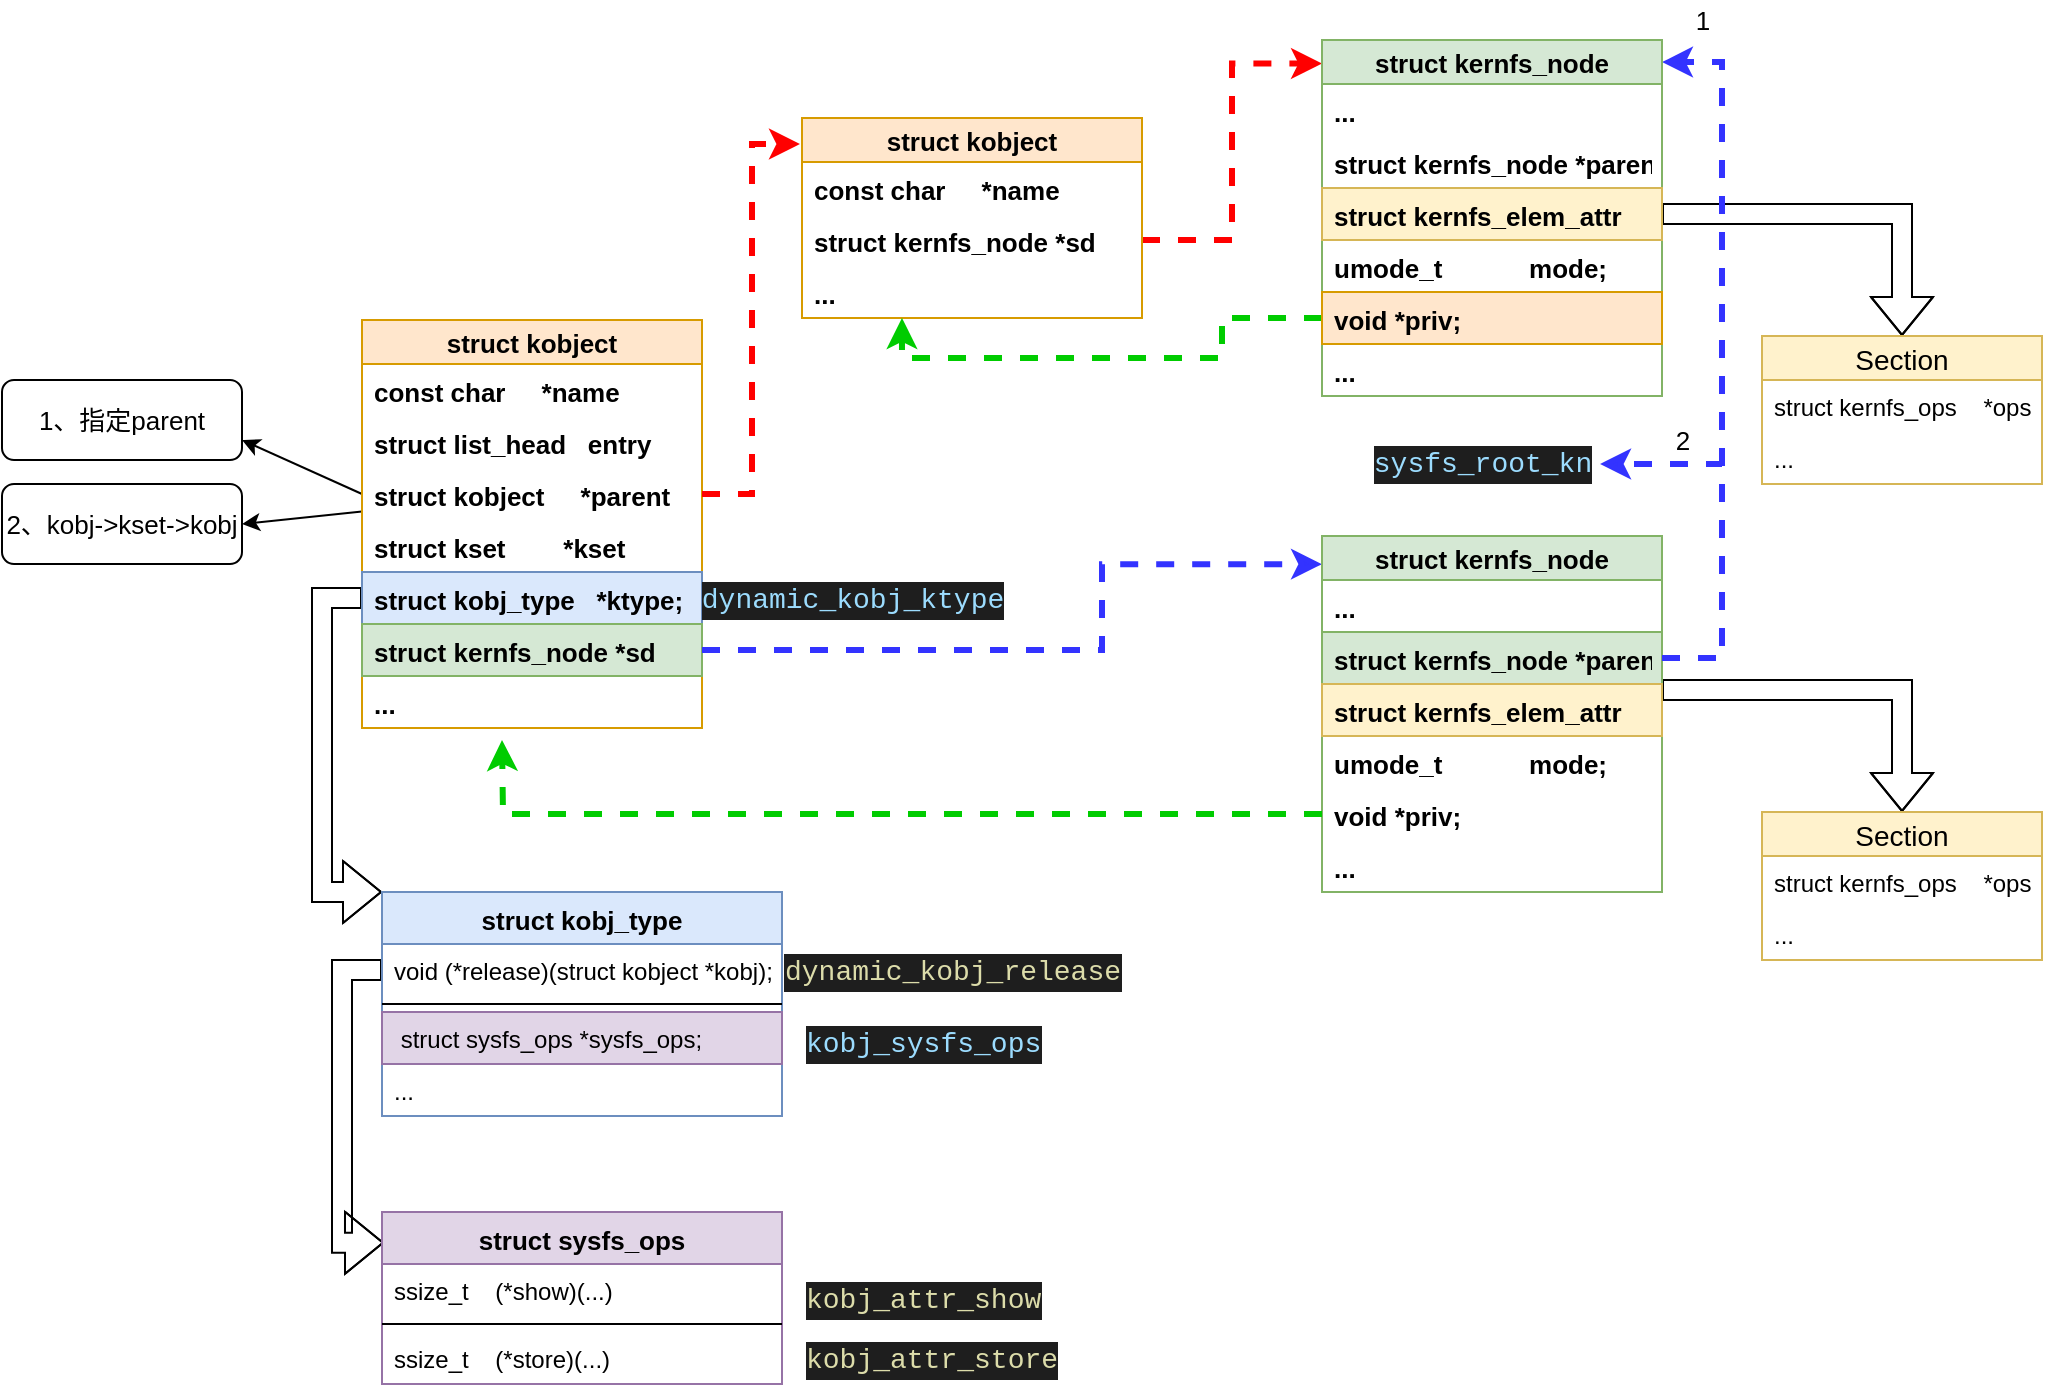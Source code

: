 <mxfile version="13.2.4" type="device"><diagram id="J2QsXxUiUCMQt3AgHFjX" name="第 1 页"><mxGraphModel dx="1284" dy="856" grid="1" gridSize="10" guides="1" tooltips="1" connect="1" arrows="1" fold="1" page="1" pageScale="1" pageWidth="2339" pageHeight="3300" math="0" shadow="0"><root><mxCell id="0"/><mxCell id="1" parent="0"/><mxCell id="MwZG4zZN-vBFIsASCPIn-26" style="rounded=0;orthogonalLoop=1;jettySize=auto;html=1;entryX=0.5;entryY=0;entryDx=0;entryDy=0;fontSize=13;fontColor=#000000;shape=flexArrow;edgeStyle=orthogonalEdgeStyle;" edge="1" parent="1" source="MwZG4zZN-vBFIsASCPIn-21" target="MwZG4zZN-vBFIsASCPIn-22"><mxGeometry relative="1" as="geometry"><Array as="points"><mxPoint x="1100" y="247"/></Array></mxGeometry></mxCell><mxCell id="MwZG4zZN-vBFIsASCPIn-45" style="edgeStyle=orthogonalEdgeStyle;shape=flexArrow;rounded=0;orthogonalLoop=1;jettySize=auto;html=1;fontSize=13;fontColor=#000000;entryX=0;entryY=0;entryDx=0;entryDy=0;" edge="1" parent="1" source="MwZG4zZN-vBFIsASCPIn-10" target="MwZG4zZN-vBFIsASCPIn-41"><mxGeometry relative="1" as="geometry"><Array as="points"><mxPoint x="310" y="439"/><mxPoint x="310" y="586"/></Array></mxGeometry></mxCell><mxCell id="MwZG4zZN-vBFIsASCPIn-46" value="&lt;div style=&quot;color: rgb(212 , 212 , 212) ; background-color: rgb(30 , 30 , 30) ; font-family: &amp;#34;consolas&amp;#34; , &amp;#34;courier new&amp;#34; , monospace ; font-size: 14px ; line-height: 19px&quot;&gt;&lt;span style=&quot;color: #dcdcaa&quot;&gt;dynamic_kobj_release&lt;/span&gt;&lt;/div&gt;" style="text;html=1;align=center;verticalAlign=middle;resizable=0;points=[];autosize=1;fontSize=13;fontColor=#000000;" vertex="1" parent="1"><mxGeometry x="540" y="616" width="170" height="20" as="geometry"/></mxCell><mxCell id="MwZG4zZN-vBFIsASCPIn-49" value="&lt;div style=&quot;color: rgb(212, 212, 212); background-color: rgb(30, 30, 30); font-family: consolas, &amp;quot;courier new&amp;quot;, monospace; font-weight: normal; font-size: 14px; line-height: 19px;&quot;&gt;&lt;div&gt;&lt;span style=&quot;color: #9cdcfe&quot;&gt;kobj_sysfs_ops&lt;/span&gt;&lt;/div&gt;&lt;/div&gt;" style="text;whiteSpace=wrap;html=1;fontSize=13;fontColor=#000000;" vertex="1" parent="1"><mxGeometry x="550" y="646" width="130" height="30" as="geometry"/></mxCell><mxCell id="MwZG4zZN-vBFIsASCPIn-55" style="edgeStyle=orthogonalEdgeStyle;shape=flexArrow;rounded=0;orthogonalLoop=1;jettySize=auto;html=1;entryX=0.005;entryY=0.179;entryDx=0;entryDy=0;entryPerimeter=0;fontSize=13;fontColor=#000000;" edge="1" parent="1" source="MwZG4zZN-vBFIsASCPIn-42" target="MwZG4zZN-vBFIsASCPIn-50"><mxGeometry relative="1" as="geometry"/></mxCell><mxCell id="MwZG4zZN-vBFIsASCPIn-56" value="&lt;div style=&quot;color: rgb(212, 212, 212); background-color: rgb(30, 30, 30); font-family: consolas, &amp;quot;courier new&amp;quot;, monospace; font-weight: normal; font-size: 14px; line-height: 19px;&quot;&gt;&lt;div&gt;&lt;span style=&quot;color: #dcdcaa&quot;&gt;kobj_attr_show&lt;/span&gt;&lt;/div&gt;&lt;/div&gt;" style="text;whiteSpace=wrap;html=1;fontSize=13;fontColor=#000000;" vertex="1" parent="1"><mxGeometry x="550" y="774" width="130" height="30" as="geometry"/></mxCell><mxCell id="MwZG4zZN-vBFIsASCPIn-59" value="&lt;div style=&quot;color: rgb(212, 212, 212); background-color: rgb(30, 30, 30); font-family: consolas, &amp;quot;courier new&amp;quot;, monospace; font-weight: normal; font-size: 14px; line-height: 19px;&quot;&gt;&lt;div&gt;&lt;span style=&quot;color: #dcdcaa&quot;&gt;kobj_attr_store&lt;/span&gt;&lt;/div&gt;&lt;/div&gt;" style="text;whiteSpace=wrap;html=1;fontSize=13;fontColor=#000000;" vertex="1" parent="1"><mxGeometry x="550" y="804" width="140" height="30" as="geometry"/></mxCell><mxCell id="MwZG4zZN-vBFIsASCPIn-61" value="1、指定parent" style="rounded=1;whiteSpace=wrap;html=1;fontSize=13;fontColor=#000000;" vertex="1" parent="1"><mxGeometry x="150" y="330" width="120" height="40" as="geometry"/></mxCell><mxCell id="MwZG4zZN-vBFIsASCPIn-62" value="2、kobj-&amp;gt;kset-&amp;gt;kobj" style="rounded=1;whiteSpace=wrap;html=1;fontSize=13;fontColor=#000000;" vertex="1" parent="1"><mxGeometry x="150" y="382" width="120" height="40" as="geometry"/></mxCell><mxCell id="MwZG4zZN-vBFIsASCPIn-63" style="rounded=0;orthogonalLoop=1;jettySize=auto;html=1;entryX=1;entryY=0.75;entryDx=0;entryDy=0;fontSize=13;fontColor=#000000;exitX=0;exitY=0.5;exitDx=0;exitDy=0;" edge="1" parent="1" source="MwZG4zZN-vBFIsASCPIn-8" target="MwZG4zZN-vBFIsASCPIn-61"><mxGeometry relative="1" as="geometry"/></mxCell><mxCell id="MwZG4zZN-vBFIsASCPIn-64" style="edgeStyle=none;rounded=0;orthogonalLoop=1;jettySize=auto;html=1;entryX=1;entryY=0.5;entryDx=0;entryDy=0;fontSize=13;fontColor=#000000;" edge="1" parent="1" source="MwZG4zZN-vBFIsASCPIn-8" target="MwZG4zZN-vBFIsASCPIn-62"><mxGeometry relative="1" as="geometry"/></mxCell><mxCell id="MwZG4zZN-vBFIsASCPIn-5" value="struct kobject" style="swimlane;fontStyle=1;childLayout=stackLayout;horizontal=1;startSize=22;horizontalStack=0;resizeParent=1;resizeParentMax=0;resizeLast=0;collapsible=1;marginBottom=0;align=center;fontSize=13;fillColor=#ffe6cc;strokeColor=#d79b00;" vertex="1" parent="1"><mxGeometry x="330" y="300" width="170" height="204" as="geometry"/></mxCell><mxCell id="MwZG4zZN-vBFIsASCPIn-6" value="const char     *name" style="text;strokeColor=none;fillColor=none;spacingLeft=4;spacingRight=4;overflow=hidden;rotatable=0;points=[[0,0.5],[1,0.5]];portConstraint=eastwest;fontSize=13;fontStyle=1" vertex="1" parent="MwZG4zZN-vBFIsASCPIn-5"><mxGeometry y="22" width="170" height="26" as="geometry"/></mxCell><mxCell id="MwZG4zZN-vBFIsASCPIn-7" value="struct list_head   entry" style="text;strokeColor=none;fillColor=none;spacingLeft=4;spacingRight=4;overflow=hidden;rotatable=0;points=[[0,0.5],[1,0.5]];portConstraint=eastwest;fontSize=13;fontStyle=1" vertex="1" parent="MwZG4zZN-vBFIsASCPIn-5"><mxGeometry y="48" width="170" height="26" as="geometry"/></mxCell><mxCell id="MwZG4zZN-vBFIsASCPIn-8" value="struct kobject     *parent" style="text;strokeColor=none;fillColor=none;spacingLeft=4;spacingRight=4;overflow=hidden;rotatable=0;points=[[0,0.5],[1,0.5]];portConstraint=eastwest;fontSize=13;fontStyle=1" vertex="1" parent="MwZG4zZN-vBFIsASCPIn-5"><mxGeometry y="74" width="170" height="26" as="geometry"/></mxCell><mxCell id="MwZG4zZN-vBFIsASCPIn-9" value="struct kset        *kset" style="text;strokeColor=none;fillColor=none;spacingLeft=4;spacingRight=4;overflow=hidden;rotatable=0;points=[[0,0.5],[1,0.5]];portConstraint=eastwest;fontSize=13;fontStyle=1" vertex="1" parent="MwZG4zZN-vBFIsASCPIn-5"><mxGeometry y="100" width="170" height="26" as="geometry"/></mxCell><mxCell id="MwZG4zZN-vBFIsASCPIn-10" value="struct kobj_type   *ktype;" style="text;strokeColor=#6c8ebf;fillColor=#dae8fc;spacingLeft=4;spacingRight=4;overflow=hidden;rotatable=0;points=[[0,0.5],[1,0.5]];portConstraint=eastwest;fontSize=13;fontStyle=1" vertex="1" parent="MwZG4zZN-vBFIsASCPIn-5"><mxGeometry y="126" width="170" height="26" as="geometry"/></mxCell><mxCell id="MwZG4zZN-vBFIsASCPIn-11" value="struct kernfs_node *sd" style="text;strokeColor=#82b366;fillColor=#d5e8d4;spacingLeft=4;spacingRight=4;overflow=hidden;rotatable=0;points=[[0,0.5],[1,0.5]];portConstraint=eastwest;fontSize=13;fontStyle=1" vertex="1" parent="MwZG4zZN-vBFIsASCPIn-5"><mxGeometry y="152" width="170" height="26" as="geometry"/></mxCell><mxCell id="MwZG4zZN-vBFIsASCPIn-12" value="..." style="text;strokeColor=none;fillColor=none;spacingLeft=4;spacingRight=4;overflow=hidden;rotatable=0;points=[[0,0.5],[1,0.5]];portConstraint=eastwest;fontSize=13;fontStyle=1" vertex="1" parent="MwZG4zZN-vBFIsASCPIn-5"><mxGeometry y="178" width="170" height="26" as="geometry"/></mxCell><mxCell id="MwZG4zZN-vBFIsASCPIn-22" value="Section" style="swimlane;fontStyle=0;childLayout=stackLayout;horizontal=1;startSize=22;horizontalStack=0;resizeParent=1;resizeParentMax=0;resizeLast=0;collapsible=1;marginBottom=0;align=center;fontSize=14;fillColor=#fff2cc;strokeColor=#d6b656;" vertex="1" parent="1"><mxGeometry x="1030" y="308" width="140" height="74" as="geometry"/></mxCell><mxCell id="MwZG4zZN-vBFIsASCPIn-23" value="struct kernfs_ops    *ops" style="text;strokeColor=none;fillColor=none;spacingLeft=4;spacingRight=4;overflow=hidden;rotatable=0;points=[[0,0.5],[1,0.5]];portConstraint=eastwest;fontSize=12;" vertex="1" parent="MwZG4zZN-vBFIsASCPIn-22"><mxGeometry y="22" width="140" height="26" as="geometry"/></mxCell><mxCell id="MwZG4zZN-vBFIsASCPIn-24" value="..." style="text;strokeColor=none;fillColor=none;spacingLeft=4;spacingRight=4;overflow=hidden;rotatable=0;points=[[0,0.5],[1,0.5]];portConstraint=eastwest;fontSize=12;" vertex="1" parent="MwZG4zZN-vBFIsASCPIn-22"><mxGeometry y="48" width="140" height="26" as="geometry"/></mxCell><mxCell id="MwZG4zZN-vBFIsASCPIn-78" style="edgeStyle=orthogonalEdgeStyle;rounded=0;orthogonalLoop=1;jettySize=auto;html=1;entryX=-0.006;entryY=0.13;entryDx=0;entryDy=0;entryPerimeter=0;dashed=1;strokeColor=#FF0000;strokeWidth=3;fontSize=13;fontColor=#000000;" edge="1" parent="1" source="MwZG4zZN-vBFIsASCPIn-8" target="MwZG4zZN-vBFIsASCPIn-70"><mxGeometry relative="1" as="geometry"/></mxCell><mxCell id="MwZG4zZN-vBFIsASCPIn-79" style="edgeStyle=orthogonalEdgeStyle;rounded=0;orthogonalLoop=1;jettySize=auto;html=1;entryX=0;entryY=0.066;entryDx=0;entryDy=0;entryPerimeter=0;dashed=1;strokeColor=#FF0000;strokeWidth=3;fontSize=13;fontColor=#000000;" edge="1" parent="1" source="MwZG4zZN-vBFIsASCPIn-76" target="MwZG4zZN-vBFIsASCPIn-13"><mxGeometry relative="1" as="geometry"/></mxCell><mxCell id="MwZG4zZN-vBFIsASCPIn-80" style="rounded=0;orthogonalLoop=1;jettySize=auto;html=1;entryX=0.5;entryY=0;entryDx=0;entryDy=0;fontSize=13;fontColor=#000000;shape=flexArrow;edgeStyle=orthogonalEdgeStyle;" edge="1" parent="1" source="MwZG4zZN-vBFIsASCPIn-84" target="MwZG4zZN-vBFIsASCPIn-87"><mxGeometry relative="1" as="geometry"><Array as="points"><mxPoint x="1100" y="485"/></Array></mxGeometry></mxCell><mxCell id="MwZG4zZN-vBFIsASCPIn-87" value="Section" style="swimlane;fontStyle=0;childLayout=stackLayout;horizontal=1;startSize=22;horizontalStack=0;resizeParent=1;resizeParentMax=0;resizeLast=0;collapsible=1;marginBottom=0;align=center;fontSize=14;fillColor=#fff2cc;strokeColor=#d6b656;" vertex="1" parent="1"><mxGeometry x="1030" y="546" width="140" height="74" as="geometry"/></mxCell><mxCell id="MwZG4zZN-vBFIsASCPIn-88" value="struct kernfs_ops    *ops" style="text;strokeColor=none;fillColor=none;spacingLeft=4;spacingRight=4;overflow=hidden;rotatable=0;points=[[0,0.5],[1,0.5]];portConstraint=eastwest;fontSize=12;" vertex="1" parent="MwZG4zZN-vBFIsASCPIn-87"><mxGeometry y="22" width="140" height="26" as="geometry"/></mxCell><mxCell id="MwZG4zZN-vBFIsASCPIn-89" value="..." style="text;strokeColor=none;fillColor=none;spacingLeft=4;spacingRight=4;overflow=hidden;rotatable=0;points=[[0,0.5],[1,0.5]];portConstraint=eastwest;fontSize=12;" vertex="1" parent="MwZG4zZN-vBFIsASCPIn-87"><mxGeometry y="48" width="140" height="26" as="geometry"/></mxCell><mxCell id="MwZG4zZN-vBFIsASCPIn-90" style="edgeStyle=orthogonalEdgeStyle;rounded=0;orthogonalLoop=1;jettySize=auto;html=1;entryX=0;entryY=0.079;entryDx=0;entryDy=0;entryPerimeter=0;dashed=1;strokeColor=#3333FF;strokeWidth=3;fontSize=13;fontColor=#000000;" edge="1" parent="1" source="MwZG4zZN-vBFIsASCPIn-11" target="MwZG4zZN-vBFIsASCPIn-81"><mxGeometry relative="1" as="geometry"><Array as="points"><mxPoint x="700" y="465"/><mxPoint x="700" y="422"/></Array></mxGeometry></mxCell><mxCell id="MwZG4zZN-vBFIsASCPIn-81" value="struct kernfs_node" style="swimlane;fontStyle=1;childLayout=stackLayout;horizontal=1;startSize=22;horizontalStack=0;resizeParent=1;resizeParentMax=0;resizeLast=0;collapsible=1;marginBottom=0;align=center;fontSize=13;fillColor=#d5e8d4;strokeColor=#82b366;" vertex="1" parent="1"><mxGeometry x="810" y="408" width="170" height="178" as="geometry"/></mxCell><mxCell id="MwZG4zZN-vBFIsASCPIn-82" value="..." style="text;strokeColor=none;fillColor=none;spacingLeft=4;spacingRight=4;overflow=hidden;rotatable=0;points=[[0,0.5],[1,0.5]];portConstraint=eastwest;fontSize=13;fontStyle=1" vertex="1" parent="MwZG4zZN-vBFIsASCPIn-81"><mxGeometry y="22" width="170" height="26" as="geometry"/></mxCell><mxCell id="MwZG4zZN-vBFIsASCPIn-83" value="struct kernfs_node *parent;" style="text;strokeColor=#82b366;fillColor=#d5e8d4;spacingLeft=4;spacingRight=4;overflow=hidden;rotatable=0;points=[[0,0.5],[1,0.5]];portConstraint=eastwest;fontSize=13;fontStyle=1" vertex="1" parent="MwZG4zZN-vBFIsASCPIn-81"><mxGeometry y="48" width="170" height="26" as="geometry"/></mxCell><mxCell id="MwZG4zZN-vBFIsASCPIn-84" value="struct kernfs_elem_attr       attr;" style="text;strokeColor=#d6b656;fillColor=#fff2cc;spacingLeft=4;spacingRight=4;overflow=hidden;rotatable=0;points=[[0,0.5],[1,0.5]];portConstraint=eastwest;fontSize=13;fontStyle=1" vertex="1" parent="MwZG4zZN-vBFIsASCPIn-81"><mxGeometry y="74" width="170" height="26" as="geometry"/></mxCell><mxCell id="MwZG4zZN-vBFIsASCPIn-85" value="umode_t            mode;" style="text;strokeColor=none;fillColor=none;spacingLeft=4;spacingRight=4;overflow=hidden;rotatable=0;points=[[0,0.5],[1,0.5]];portConstraint=eastwest;fontSize=13;fontStyle=1" vertex="1" parent="MwZG4zZN-vBFIsASCPIn-81"><mxGeometry y="100" width="170" height="26" as="geometry"/></mxCell><mxCell id="MwZG4zZN-vBFIsASCPIn-93" value="void&#9;&#9;&#9;*priv;" style="text;strokeColor=none;fillColor=none;spacingLeft=4;spacingRight=4;overflow=hidden;rotatable=0;points=[[0,0.5],[1,0.5]];portConstraint=eastwest;fontSize=13;fontStyle=1" vertex="1" parent="MwZG4zZN-vBFIsASCPIn-81"><mxGeometry y="126" width="170" height="26" as="geometry"/></mxCell><mxCell id="MwZG4zZN-vBFIsASCPIn-86" value="..." style="text;strokeColor=none;fillColor=none;spacingLeft=4;spacingRight=4;overflow=hidden;rotatable=0;points=[[0,0.5],[1,0.5]];portConstraint=eastwest;fontSize=13;fontStyle=1" vertex="1" parent="MwZG4zZN-vBFIsASCPIn-81"><mxGeometry y="152" width="170" height="26" as="geometry"/></mxCell><mxCell id="MwZG4zZN-vBFIsASCPIn-94" style="edgeStyle=orthogonalEdgeStyle;rounded=0;orthogonalLoop=1;jettySize=auto;html=1;dashed=1;strokeColor=#00CC00;strokeWidth=3;fontSize=13;fontColor=#000000;" edge="1" parent="1" source="MwZG4zZN-vBFIsASCPIn-93"><mxGeometry relative="1" as="geometry"><mxPoint x="400" y="510" as="targetPoint"/></mxGeometry></mxCell><mxCell id="MwZG4zZN-vBFIsASCPIn-41" value="struct kobj_type" style="swimlane;fontStyle=1;align=center;verticalAlign=top;childLayout=stackLayout;horizontal=1;startSize=26;horizontalStack=0;resizeParent=1;resizeParentMax=0;resizeLast=0;collapsible=1;marginBottom=0;fontSize=13;fillColor=#dae8fc;strokeColor=#6c8ebf;" vertex="1" parent="1"><mxGeometry x="340" y="586" width="200" height="112" as="geometry"/></mxCell><mxCell id="MwZG4zZN-vBFIsASCPIn-42" value="void (*release)(struct kobject *kobj);" style="text;strokeColor=none;fillColor=none;align=left;verticalAlign=top;spacingLeft=4;spacingRight=4;overflow=hidden;rotatable=0;points=[[0,0.5],[1,0.5]];portConstraint=eastwest;" vertex="1" parent="MwZG4zZN-vBFIsASCPIn-41"><mxGeometry y="26" width="200" height="26" as="geometry"/></mxCell><mxCell id="MwZG4zZN-vBFIsASCPIn-43" value="" style="line;strokeWidth=1;fillColor=none;align=left;verticalAlign=middle;spacingTop=-1;spacingLeft=3;spacingRight=3;rotatable=0;labelPosition=right;points=[];portConstraint=eastwest;" vertex="1" parent="MwZG4zZN-vBFIsASCPIn-41"><mxGeometry y="52" width="200" height="8" as="geometry"/></mxCell><mxCell id="MwZG4zZN-vBFIsASCPIn-44" value=" struct sysfs_ops *sysfs_ops;" style="text;strokeColor=#9673a6;fillColor=#e1d5e7;align=left;verticalAlign=top;spacingLeft=4;spacingRight=4;overflow=hidden;rotatable=0;points=[[0,0.5],[1,0.5]];portConstraint=eastwest;" vertex="1" parent="MwZG4zZN-vBFIsASCPIn-41"><mxGeometry y="60" width="200" height="26" as="geometry"/></mxCell><mxCell id="MwZG4zZN-vBFIsASCPIn-48" value="..." style="text;strokeColor=none;fillColor=none;align=left;verticalAlign=top;spacingLeft=4;spacingRight=4;overflow=hidden;rotatable=0;points=[[0,0.5],[1,0.5]];portConstraint=eastwest;" vertex="1" parent="MwZG4zZN-vBFIsASCPIn-41"><mxGeometry y="86" width="200" height="26" as="geometry"/></mxCell><mxCell id="MwZG4zZN-vBFIsASCPIn-50" value=" struct sysfs_ops " style="swimlane;fontStyle=1;align=center;verticalAlign=top;childLayout=stackLayout;horizontal=1;startSize=26;horizontalStack=0;resizeParent=1;resizeParentMax=0;resizeLast=0;collapsible=1;marginBottom=0;fontSize=13;fillColor=#e1d5e7;strokeColor=#9673a6;" vertex="1" parent="1"><mxGeometry x="340" y="746" width="200" height="86" as="geometry"/></mxCell><mxCell id="MwZG4zZN-vBFIsASCPIn-51" value="ssize_t    (*show)(...)" style="text;strokeColor=none;fillColor=none;align=left;verticalAlign=top;spacingLeft=4;spacingRight=4;overflow=hidden;rotatable=0;points=[[0,0.5],[1,0.5]];portConstraint=eastwest;" vertex="1" parent="MwZG4zZN-vBFIsASCPIn-50"><mxGeometry y="26" width="200" height="26" as="geometry"/></mxCell><mxCell id="MwZG4zZN-vBFIsASCPIn-52" value="" style="line;strokeWidth=1;fillColor=none;align=left;verticalAlign=middle;spacingTop=-1;spacingLeft=3;spacingRight=3;rotatable=0;labelPosition=right;points=[];portConstraint=eastwest;" vertex="1" parent="MwZG4zZN-vBFIsASCPIn-50"><mxGeometry y="52" width="200" height="8" as="geometry"/></mxCell><mxCell id="MwZG4zZN-vBFIsASCPIn-53" value="ssize_t    (*store)(...)" style="text;strokeColor=none;fillColor=none;align=left;verticalAlign=top;spacingLeft=4;spacingRight=4;overflow=hidden;rotatable=0;points=[[0,0.5],[1,0.5]];portConstraint=eastwest;" vertex="1" parent="MwZG4zZN-vBFIsASCPIn-50"><mxGeometry y="60" width="200" height="26" as="geometry"/></mxCell><mxCell id="MwZG4zZN-vBFIsASCPIn-70" value="struct kobject" style="swimlane;fontStyle=1;childLayout=stackLayout;horizontal=1;startSize=22;horizontalStack=0;resizeParent=1;resizeParentMax=0;resizeLast=0;collapsible=1;marginBottom=0;align=center;fontSize=13;fillColor=#ffe6cc;strokeColor=#d79b00;" vertex="1" parent="1"><mxGeometry x="550" y="199" width="170" height="100" as="geometry"/></mxCell><mxCell id="MwZG4zZN-vBFIsASCPIn-71" value="const char     *name" style="text;strokeColor=none;fillColor=none;spacingLeft=4;spacingRight=4;overflow=hidden;rotatable=0;points=[[0,0.5],[1,0.5]];portConstraint=eastwest;fontSize=13;fontStyle=1" vertex="1" parent="MwZG4zZN-vBFIsASCPIn-70"><mxGeometry y="22" width="170" height="26" as="geometry"/></mxCell><mxCell id="MwZG4zZN-vBFIsASCPIn-76" value="struct kernfs_node *sd" style="text;strokeColor=none;fillColor=none;spacingLeft=4;spacingRight=4;overflow=hidden;rotatable=0;points=[[0,0.5],[1,0.5]];portConstraint=eastwest;fontSize=13;fontStyle=1" vertex="1" parent="MwZG4zZN-vBFIsASCPIn-70"><mxGeometry y="48" width="170" height="26" as="geometry"/></mxCell><mxCell id="MwZG4zZN-vBFIsASCPIn-77" value="..." style="text;strokeColor=none;fillColor=none;spacingLeft=4;spacingRight=4;overflow=hidden;rotatable=0;points=[[0,0.5],[1,0.5]];portConstraint=eastwest;fontSize=13;fontStyle=1" vertex="1" parent="MwZG4zZN-vBFIsASCPIn-70"><mxGeometry y="74" width="170" height="26" as="geometry"/></mxCell><mxCell id="MwZG4zZN-vBFIsASCPIn-95" style="edgeStyle=orthogonalEdgeStyle;rounded=0;orthogonalLoop=1;jettySize=auto;html=1;entryX=0.294;entryY=1;entryDx=0;entryDy=0;entryPerimeter=0;dashed=1;strokeColor=#00CC00;strokeWidth=3;fontSize=13;fontColor=#000000;" edge="1" parent="1" source="MwZG4zZN-vBFIsASCPIn-92" target="MwZG4zZN-vBFIsASCPIn-77"><mxGeometry relative="1" as="geometry"><Array as="points"><mxPoint x="760" y="299"/><mxPoint x="760" y="319"/><mxPoint x="600" y="319"/></Array></mxGeometry></mxCell><mxCell id="MwZG4zZN-vBFIsASCPIn-96" style="edgeStyle=orthogonalEdgeStyle;rounded=0;orthogonalLoop=1;jettySize=auto;html=1;entryX=1;entryY=0.062;entryDx=0;entryDy=0;entryPerimeter=0;dashed=1;strokeColor=#3333FF;strokeWidth=3;fontSize=13;fontColor=#000000;" edge="1" parent="1" source="MwZG4zZN-vBFIsASCPIn-83" target="MwZG4zZN-vBFIsASCPIn-13"><mxGeometry relative="1" as="geometry"><Array as="points"><mxPoint x="1010" y="469"/><mxPoint x="1010" y="171"/></Array></mxGeometry></mxCell><mxCell id="MwZG4zZN-vBFIsASCPIn-13" value="struct kernfs_node" style="swimlane;fontStyle=1;childLayout=stackLayout;horizontal=1;startSize=22;horizontalStack=0;resizeParent=1;resizeParentMax=0;resizeLast=0;collapsible=1;marginBottom=0;align=center;fontSize=13;fillColor=#d5e8d4;strokeColor=#82b366;" vertex="1" parent="1"><mxGeometry x="810" y="160" width="170" height="178" as="geometry"/></mxCell><mxCell id="MwZG4zZN-vBFIsASCPIn-14" value="..." style="text;strokeColor=none;fillColor=none;spacingLeft=4;spacingRight=4;overflow=hidden;rotatable=0;points=[[0,0.5],[1,0.5]];portConstraint=eastwest;fontSize=13;fontStyle=1" vertex="1" parent="MwZG4zZN-vBFIsASCPIn-13"><mxGeometry y="22" width="170" height="26" as="geometry"/></mxCell><mxCell id="MwZG4zZN-vBFIsASCPIn-15" value="struct kernfs_node *parent;" style="text;strokeColor=none;fillColor=none;spacingLeft=4;spacingRight=4;overflow=hidden;rotatable=0;points=[[0,0.5],[1,0.5]];portConstraint=eastwest;fontSize=13;fontStyle=1" vertex="1" parent="MwZG4zZN-vBFIsASCPIn-13"><mxGeometry y="48" width="170" height="26" as="geometry"/></mxCell><mxCell id="MwZG4zZN-vBFIsASCPIn-21" value="struct kernfs_elem_attr       attr;" style="text;strokeColor=#d6b656;fillColor=#fff2cc;spacingLeft=4;spacingRight=4;overflow=hidden;rotatable=0;points=[[0,0.5],[1,0.5]];portConstraint=eastwest;fontSize=13;fontStyle=1" vertex="1" parent="MwZG4zZN-vBFIsASCPIn-13"><mxGeometry y="74" width="170" height="26" as="geometry"/></mxCell><mxCell id="MwZG4zZN-vBFIsASCPIn-16" value="umode_t            mode;" style="text;strokeColor=none;fillColor=none;spacingLeft=4;spacingRight=4;overflow=hidden;rotatable=0;points=[[0,0.5],[1,0.5]];portConstraint=eastwest;fontSize=13;fontStyle=1" vertex="1" parent="MwZG4zZN-vBFIsASCPIn-13"><mxGeometry y="100" width="170" height="26" as="geometry"/></mxCell><mxCell id="MwZG4zZN-vBFIsASCPIn-92" value="void&#9;&#9;&#9;*priv;" style="text;strokeColor=#d79b00;fillColor=#ffe6cc;spacingLeft=4;spacingRight=4;overflow=hidden;rotatable=0;points=[[0,0.5],[1,0.5]];portConstraint=eastwest;fontSize=13;fontStyle=1" vertex="1" parent="MwZG4zZN-vBFIsASCPIn-13"><mxGeometry y="126" width="170" height="26" as="geometry"/></mxCell><mxCell id="MwZG4zZN-vBFIsASCPIn-20" value="..." style="text;strokeColor=none;fillColor=none;spacingLeft=4;spacingRight=4;overflow=hidden;rotatable=0;points=[[0,0.5],[1,0.5]];portConstraint=eastwest;fontSize=13;fontStyle=1" vertex="1" parent="MwZG4zZN-vBFIsASCPIn-13"><mxGeometry y="152" width="170" height="26" as="geometry"/></mxCell><mxCell id="MwZG4zZN-vBFIsASCPIn-97" value="&lt;div style=&quot;color: rgb(212 , 212 , 212) ; background-color: rgb(30 , 30 , 30) ; font-family: &amp;#34;consolas&amp;#34; , &amp;#34;courier new&amp;#34; , monospace ; font-size: 14px ; line-height: 19px&quot;&gt;&lt;span style=&quot;color: #9cdcfe&quot;&gt;sysfs_root_kn&lt;/span&gt;&lt;/div&gt;" style="text;html=1;align=center;verticalAlign=middle;resizable=0;points=[];autosize=1;fontSize=13;fontColor=#000000;" vertex="1" parent="1"><mxGeometry x="830" y="362" width="120" height="20" as="geometry"/></mxCell><mxCell id="MwZG4zZN-vBFIsASCPIn-98" style="edgeStyle=orthogonalEdgeStyle;rounded=0;orthogonalLoop=1;jettySize=auto;html=1;entryX=0.992;entryY=0.5;entryDx=0;entryDy=0;entryPerimeter=0;dashed=1;strokeColor=#3333FF;strokeWidth=3;fontSize=13;fontColor=#000000;" edge="1" parent="1" source="MwZG4zZN-vBFIsASCPIn-83" target="MwZG4zZN-vBFIsASCPIn-97"><mxGeometry relative="1" as="geometry"><Array as="points"><mxPoint x="1010" y="469"/><mxPoint x="1010" y="372"/></Array></mxGeometry></mxCell><mxCell id="MwZG4zZN-vBFIsASCPIn-99" value="2" style="text;html=1;align=center;verticalAlign=middle;resizable=0;points=[];autosize=1;fontSize=13;fontColor=#000000;" vertex="1" parent="1"><mxGeometry x="980" y="350" width="20" height="20" as="geometry"/></mxCell><mxCell id="MwZG4zZN-vBFIsASCPIn-100" value="1" style="text;html=1;align=center;verticalAlign=middle;resizable=0;points=[];autosize=1;fontSize=13;fontColor=#000000;" vertex="1" parent="1"><mxGeometry x="990" y="140" width="20" height="20" as="geometry"/></mxCell><mxCell id="MwZG4zZN-vBFIsASCPIn-101" value="&lt;div style=&quot;color: rgb(212 , 212 , 212) ; background-color: rgb(30 , 30 , 30) ; font-family: &amp;#34;consolas&amp;#34; , &amp;#34;courier new&amp;#34; , monospace ; font-size: 14px ; line-height: 19px&quot;&gt;&lt;span style=&quot;color: #9cdcfe&quot;&gt;dynamic_kobj_ktype&lt;/span&gt;&lt;/div&gt;" style="text;html=1;align=center;verticalAlign=middle;resizable=0;points=[];autosize=1;fontSize=13;fontColor=#000000;" vertex="1" parent="1"><mxGeometry x="500" y="430" width="150" height="20" as="geometry"/></mxCell></root></mxGraphModel></diagram></mxfile>